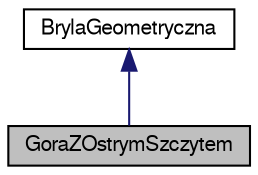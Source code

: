 digraph "GoraZOstrymSzczytem"
{
 // LATEX_PDF_SIZE
  edge [fontname="FreeSans",fontsize="10",labelfontname="FreeSans",labelfontsize="10"];
  node [fontname="FreeSans",fontsize="10",shape=record];
  Node1 [label="GoraZOstrymSzczytem",height=0.2,width=0.4,color="black", fillcolor="grey75", style="filled", fontcolor="black",tooltip="modeluje pojecie Gory z ostrym szczytem"];
  Node2 -> Node1 [dir="back",color="midnightblue",fontsize="10",style="solid",fontname="FreeSans"];
  Node2 [label="BrylaGeometryczna",height=0.2,width=0.4,color="black", fillcolor="white", style="filled",URL="$a00102.html",tooltip="modeluje pojecie Bryly geometrycznej"];
}
